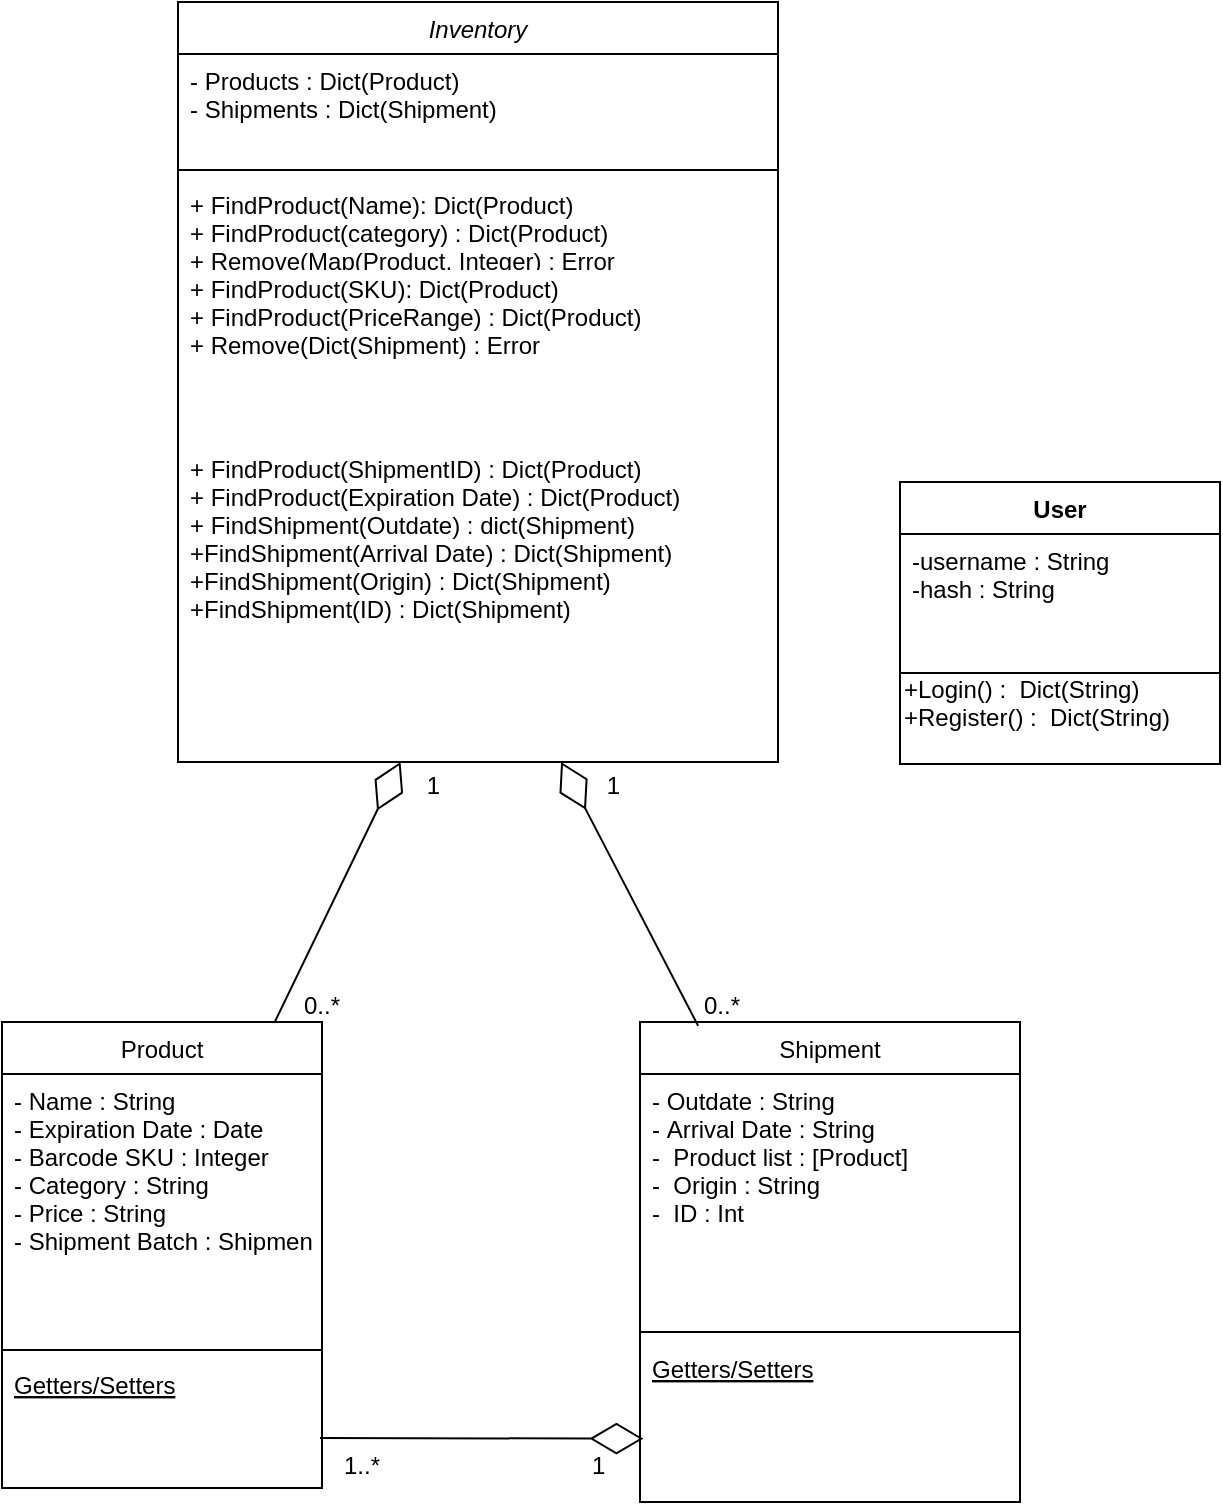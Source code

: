 <mxfile version="14.3.1" type="google"><diagram id="C5RBs43oDa-KdzZeNtuy" name="Page-1"><mxGraphModel dx="1422" dy="763" grid="1" gridSize="10" guides="1" tooltips="1" connect="1" arrows="1" fold="1" page="1" pageScale="1" pageWidth="827" pageHeight="1169" math="0" shadow="0"><root><mxCell id="WIyWlLk6GJQsqaUBKTNV-0"/><mxCell id="WIyWlLk6GJQsqaUBKTNV-1" parent="WIyWlLk6GJQsqaUBKTNV-0"/><mxCell id="yP83FLKuPqIa2Lhx1BtV-34" value="Inventory" style="swimlane;fontStyle=2;align=center;verticalAlign=top;childLayout=stackLayout;horizontal=1;startSize=26;horizontalStack=0;resizeParent=1;resizeLast=0;collapsible=1;marginBottom=0;rounded=0;shadow=0;strokeWidth=1;" vertex="1" parent="WIyWlLk6GJQsqaUBKTNV-1"><mxGeometry x="218" y="60" width="300" height="380" as="geometry"><mxRectangle x="230" y="140" width="160" height="26" as="alternateBounds"/></mxGeometry></mxCell><mxCell id="yP83FLKuPqIa2Lhx1BtV-35" value="- Products : Dict(Product)&#xA;- Shipments : Dict(Shipment)" style="text;align=left;verticalAlign=top;spacingLeft=4;spacingRight=4;overflow=hidden;rotatable=0;points=[[0,0.5],[1,0.5]];portConstraint=eastwest;" vertex="1" parent="yP83FLKuPqIa2Lhx1BtV-34"><mxGeometry y="26" width="300" height="54" as="geometry"/></mxCell><mxCell id="yP83FLKuPqIa2Lhx1BtV-36" value="" style="line;html=1;strokeWidth=1;align=left;verticalAlign=middle;spacingTop=-1;spacingLeft=3;spacingRight=3;rotatable=0;labelPosition=right;points=[];portConstraint=eastwest;" vertex="1" parent="yP83FLKuPqIa2Lhx1BtV-34"><mxGeometry y="80" width="300" height="8" as="geometry"/></mxCell><mxCell id="yP83FLKuPqIa2Lhx1BtV-37" value="+ FindProduct(Name): Dict(Product)&#xA;+ FindProduct(category) : Dict(Product)&#xA;+ Remove(Map(Product, Integer) : Error&#xA;&#xA;&#xA;" style="text;align=left;verticalAlign=top;spacingLeft=4;spacingRight=4;overflow=hidden;rotatable=0;points=[[0,0.5],[1,0.5]];portConstraint=eastwest;" vertex="1" parent="yP83FLKuPqIa2Lhx1BtV-34"><mxGeometry y="88" width="300" height="42" as="geometry"/></mxCell><mxCell id="yP83FLKuPqIa2Lhx1BtV-38" value="+ FindProduct(SKU): Dict(Product)&#xA;+ FindProduct(PriceRange) : Dict(Product)&#xA;+ Remove(Dict(Shipment) : Error&#xA;&#xA;&#xA;" style="text;align=left;verticalAlign=top;spacingLeft=4;spacingRight=4;overflow=hidden;rotatable=0;points=[[0,0.5],[1,0.5]];portConstraint=eastwest;" vertex="1" parent="yP83FLKuPqIa2Lhx1BtV-34"><mxGeometry y="130" width="300" height="90" as="geometry"/></mxCell><mxCell id="yP83FLKuPqIa2Lhx1BtV-39" value="+ FindProduct(ShipmentID) : Dict(Product)&#xA;+ FindProduct(Expiration Date) : Dict(Product)&#xA;+ FindShipment(Outdate) : dict(Shipment)&#xA;+FindShipment(Arrival Date) : Dict(Shipment)&#xA;+FindShipment(Origin) : Dict(Shipment)&#xA;+FindShipment(ID) : Dict(Shipment)&#xA;&#xA;&#xA;" style="text;align=left;verticalAlign=top;spacingLeft=4;spacingRight=4;overflow=hidden;rotatable=0;points=[[0,0.5],[1,0.5]];portConstraint=eastwest;" vertex="1" parent="yP83FLKuPqIa2Lhx1BtV-34"><mxGeometry y="220" width="300" height="160" as="geometry"/></mxCell><mxCell id="yP83FLKuPqIa2Lhx1BtV-40" value="Product" style="swimlane;fontStyle=0;align=center;verticalAlign=top;childLayout=stackLayout;horizontal=1;startSize=26;horizontalStack=0;resizeParent=1;resizeLast=0;collapsible=1;marginBottom=0;rounded=0;shadow=0;strokeWidth=1;" vertex="1" parent="WIyWlLk6GJQsqaUBKTNV-1"><mxGeometry x="130" y="570" width="160" height="233" as="geometry"><mxRectangle x="130" y="380" width="160" height="26" as="alternateBounds"/></mxGeometry></mxCell><mxCell id="yP83FLKuPqIa2Lhx1BtV-41" value="- Name : String&#xA;- Expiration Date : Date&#xA;- Barcode SKU : Integer&#xA;- Category : String&#xA;- Price : String&#xA;- Shipment Batch : Shipment" style="text;align=left;verticalAlign=top;spacingLeft=4;spacingRight=4;overflow=hidden;rotatable=0;points=[[0,0.5],[1,0.5]];portConstraint=eastwest;" vertex="1" parent="yP83FLKuPqIa2Lhx1BtV-40"><mxGeometry y="26" width="160" height="134" as="geometry"/></mxCell><mxCell id="yP83FLKuPqIa2Lhx1BtV-42" value="" style="line;html=1;strokeWidth=1;align=left;verticalAlign=middle;spacingTop=-1;spacingLeft=3;spacingRight=3;rotatable=0;labelPosition=right;points=[];portConstraint=eastwest;" vertex="1" parent="yP83FLKuPqIa2Lhx1BtV-40"><mxGeometry y="160" width="160" height="8" as="geometry"/></mxCell><mxCell id="yP83FLKuPqIa2Lhx1BtV-43" value="Getters/Setters&#xA;" style="text;align=left;verticalAlign=top;spacingLeft=4;spacingRight=4;overflow=hidden;rotatable=0;points=[[0,0.5],[1,0.5]];portConstraint=eastwest;fontStyle=4" vertex="1" parent="yP83FLKuPqIa2Lhx1BtV-40"><mxGeometry y="168" width="160" height="24" as="geometry"/></mxCell><mxCell id="yP83FLKuPqIa2Lhx1BtV-44" value="Shipment&#xA;" style="swimlane;fontStyle=0;align=center;verticalAlign=top;childLayout=stackLayout;horizontal=1;startSize=26;horizontalStack=0;resizeParent=1;resizeLast=0;collapsible=1;marginBottom=0;rounded=0;shadow=0;strokeWidth=1;" vertex="1" parent="WIyWlLk6GJQsqaUBKTNV-1"><mxGeometry x="449" y="570" width="190" height="240" as="geometry"><mxRectangle x="340" y="380" width="170" height="26" as="alternateBounds"/></mxGeometry></mxCell><mxCell id="yP83FLKuPqIa2Lhx1BtV-45" value="- Outdate : String&#xA;- Arrival Date : String&#xA;-  Product list : [Product]&#xA;-  Origin : String&#xA;-  ID : Int" style="text;align=left;verticalAlign=top;spacingLeft=4;spacingRight=4;overflow=hidden;rotatable=0;points=[[0,0.5],[1,0.5]];portConstraint=eastwest;" vertex="1" parent="yP83FLKuPqIa2Lhx1BtV-44"><mxGeometry y="26" width="190" height="124" as="geometry"/></mxCell><mxCell id="yP83FLKuPqIa2Lhx1BtV-46" value="" style="line;html=1;strokeWidth=1;align=left;verticalAlign=middle;spacingTop=-1;spacingLeft=3;spacingRight=3;rotatable=0;labelPosition=right;points=[];portConstraint=eastwest;" vertex="1" parent="yP83FLKuPqIa2Lhx1BtV-44"><mxGeometry y="150" width="190" height="10" as="geometry"/></mxCell><mxCell id="yP83FLKuPqIa2Lhx1BtV-47" value="Getters/Setters" style="text;align=left;verticalAlign=top;spacingLeft=4;spacingRight=4;overflow=hidden;rotatable=0;points=[[0,0.5],[1,0.5]];portConstraint=eastwest;fontStyle=4" vertex="1" parent="yP83FLKuPqIa2Lhx1BtV-44"><mxGeometry y="160" width="190" height="80" as="geometry"/></mxCell><mxCell id="yP83FLKuPqIa2Lhx1BtV-48" value="User" style="swimlane;fontStyle=1;align=center;verticalAlign=top;childLayout=stackLayout;horizontal=1;startSize=26;horizontalStack=0;resizeParent=1;resizeParentMax=0;resizeLast=0;collapsible=1;marginBottom=0;" vertex="1" parent="WIyWlLk6GJQsqaUBKTNV-1"><mxGeometry x="579" y="300" width="160" height="141" as="geometry"/></mxCell><mxCell id="yP83FLKuPqIa2Lhx1BtV-49" value="-username : String&#xA;-hash : String" style="text;strokeColor=none;fillColor=none;align=left;verticalAlign=top;spacingLeft=4;spacingRight=4;overflow=hidden;rotatable=0;points=[[0,0.5],[1,0.5]];portConstraint=eastwest;" vertex="1" parent="yP83FLKuPqIa2Lhx1BtV-48"><mxGeometry y="26" width="160" height="54" as="geometry"/></mxCell><mxCell id="yP83FLKuPqIa2Lhx1BtV-50" value="" style="line;strokeWidth=1;fillColor=none;align=left;verticalAlign=middle;spacingTop=-1;spacingLeft=3;spacingRight=3;rotatable=0;labelPosition=right;points=[];portConstraint=eastwest;" vertex="1" parent="yP83FLKuPqIa2Lhx1BtV-48"><mxGeometry y="80" width="160" height="31" as="geometry"/></mxCell><mxCell id="yP83FLKuPqIa2Lhx1BtV-51" value="+Login() :  Dict(String)&#xA;+Register() :  Dict(String)&#xA;" style="text;align=left;verticalAlign=bottom;resizable=0;points=[];autosize=1;" vertex="1" parent="yP83FLKuPqIa2Lhx1BtV-48"><mxGeometry y="111" width="160" height="30" as="geometry"/></mxCell><mxCell id="yP83FLKuPqIa2Lhx1BtV-52" value="" style="endArrow=none;html=1;rounded=0;" edge="1" parent="WIyWlLk6GJQsqaUBKTNV-1"><mxGeometry relative="1" as="geometry"><mxPoint x="349" y="440" as="sourcePoint"/><mxPoint x="509" y="440" as="targetPoint"/></mxGeometry></mxCell><mxCell id="yP83FLKuPqIa2Lhx1BtV-53" value="0..*" style="resizable=0;html=1;align=left;verticalAlign=bottom;" connectable="0" vertex="1" parent="yP83FLKuPqIa2Lhx1BtV-52"><mxGeometry x="-1" relative="1" as="geometry"><mxPoint x="130" y="130" as="offset"/></mxGeometry></mxCell><mxCell id="yP83FLKuPqIa2Lhx1BtV-54" value="1" style="resizable=0;html=1;align=right;verticalAlign=bottom;" connectable="0" vertex="1" parent="yP83FLKuPqIa2Lhx1BtV-52"><mxGeometry x="1" relative="1" as="geometry"><mxPoint x="-160" y="20" as="offset"/></mxGeometry></mxCell><mxCell id="yP83FLKuPqIa2Lhx1BtV-55" value="1..*" style="resizable=0;html=1;align=left;verticalAlign=bottom;" connectable="0" vertex="1" parent="yP83FLKuPqIa2Lhx1BtV-52"><mxGeometry x="-1" relative="1" as="geometry"><mxPoint x="-50" y="360" as="offset"/></mxGeometry></mxCell><mxCell id="yP83FLKuPqIa2Lhx1BtV-56" value="1" style="resizable=0;html=1;align=left;verticalAlign=bottom;" connectable="0" vertex="1" parent="yP83FLKuPqIa2Lhx1BtV-52"><mxGeometry x="-1" relative="1" as="geometry"><mxPoint x="74" y="360" as="offset"/></mxGeometry></mxCell><mxCell id="yP83FLKuPqIa2Lhx1BtV-57" value="0..*" style="resizable=0;html=1;align=left;verticalAlign=bottom;direction=south;" connectable="0" vertex="1" parent="WIyWlLk6GJQsqaUBKTNV-1"><mxGeometry x="279" y="570" as="geometry"/></mxCell><mxCell id="yP83FLKuPqIa2Lhx1BtV-58" value="" style="endArrow=diamondThin;endFill=0;endSize=24;html=1;" edge="1" source="yP83FLKuPqIa2Lhx1BtV-40" target="yP83FLKuPqIa2Lhx1BtV-39" parent="WIyWlLk6GJQsqaUBKTNV-1"><mxGeometry width="160" relative="1" as="geometry"><mxPoint x="259" y="480" as="sourcePoint"/><mxPoint x="419" y="480" as="targetPoint"/></mxGeometry></mxCell><mxCell id="yP83FLKuPqIa2Lhx1BtV-59" value="" style="endArrow=diamondThin;endFill=0;endSize=24;html=1;exitX=0.153;exitY=0.008;exitDx=0;exitDy=0;exitPerimeter=0;" edge="1" source="yP83FLKuPqIa2Lhx1BtV-44" target="yP83FLKuPqIa2Lhx1BtV-39" parent="WIyWlLk6GJQsqaUBKTNV-1"><mxGeometry width="160" relative="1" as="geometry"><mxPoint x="379" y="520" as="sourcePoint"/><mxPoint x="539" y="520" as="targetPoint"/></mxGeometry></mxCell><mxCell id="yP83FLKuPqIa2Lhx1BtV-60" value="1" style="resizable=0;html=1;align=right;verticalAlign=bottom;" connectable="0" vertex="1" parent="WIyWlLk6GJQsqaUBKTNV-1"><mxGeometry x="439" y="460" as="geometry"/></mxCell><mxCell id="yP83FLKuPqIa2Lhx1BtV-61" value="" style="endArrow=diamondThin;endFill=0;endSize=24;html=1;entryX=0.009;entryY=0.604;entryDx=0;entryDy=0;entryPerimeter=0;" edge="1" target="yP83FLKuPqIa2Lhx1BtV-47" parent="WIyWlLk6GJQsqaUBKTNV-1"><mxGeometry width="160" relative="1" as="geometry"><mxPoint x="289" y="778" as="sourcePoint"/><mxPoint x="391.906" y="630" as="targetPoint"/></mxGeometry></mxCell></root></mxGraphModel></diagram></mxfile>